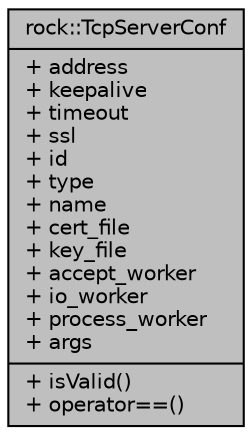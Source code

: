 digraph "rock::TcpServerConf"
{
 // LATEX_PDF_SIZE
  edge [fontname="Helvetica",fontsize="10",labelfontname="Helvetica",labelfontsize="10"];
  node [fontname="Helvetica",fontsize="10",shape=record];
  Node1 [label="{rock::TcpServerConf\n|+ address\l+ keepalive\l+ timeout\l+ ssl\l+ id\l+ type\l+ name\l+ cert_file\l+ key_file\l+ accept_worker\l+ io_worker\l+ process_worker\l+ args\l|+ isValid()\l+ operator==()\l}",height=0.2,width=0.4,color="black", fillcolor="grey75", style="filled", fontcolor="black",tooltip=" "];
}
